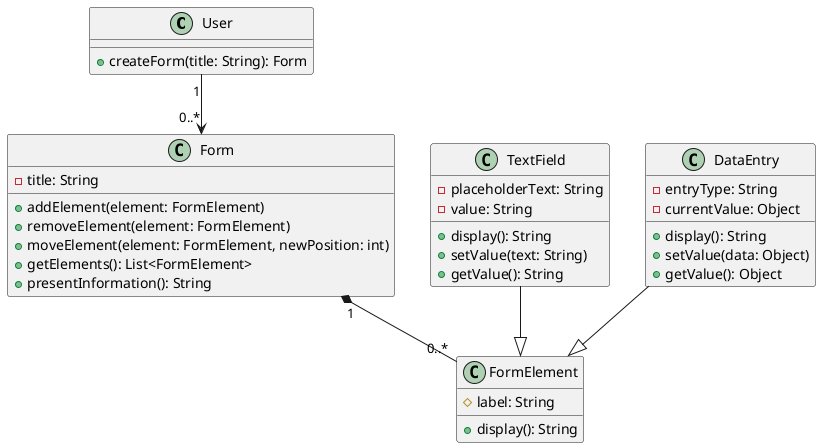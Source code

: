 @startuml

class User {
  + createForm(title: String): Form
}

class Form {
  - title: String
  + addElement(element: FormElement)
  + removeElement(element: FormElement)
  + moveElement(element: FormElement, newPosition: int)
  + getElements(): List<FormElement>
  + presentInformation(): String
}

class FormElement {
  # label: String
  + display(): String
}

class TextField {
  - placeholderText: String
  - value: String
  + display(): String
  + setValue(text: String)
  + getValue(): String
}

class DataEntry {
  - entryType: String
  - currentValue: Object
  + display(): String
  + setValue(data: Object)
  + getValue(): Object
}

User "1" --> "0..*" Form
Form "1" *-- "0..*" FormElement

TextField --|> FormElement
DataEntry --|> FormElement

@enduml
